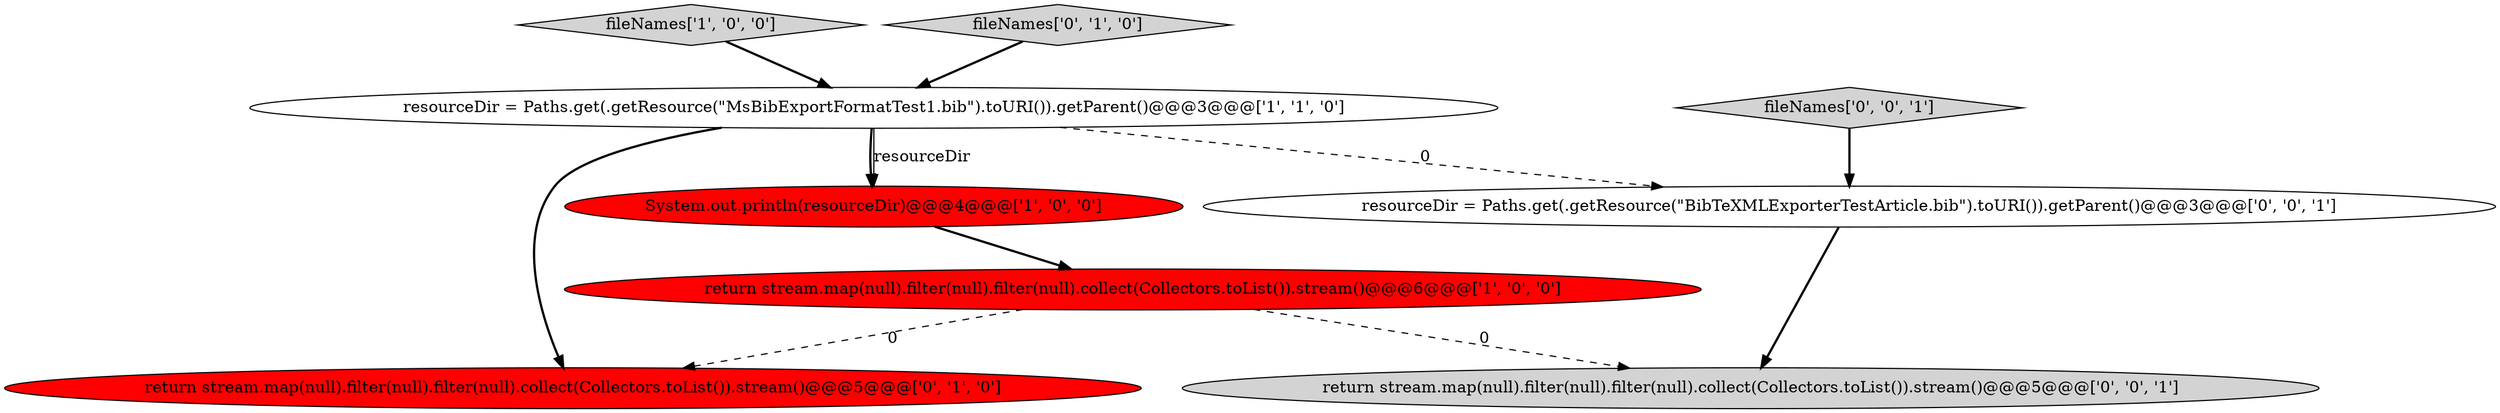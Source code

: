 digraph {
5 [style = filled, label = "return stream.map(null).filter(null).filter(null).collect(Collectors.toList()).stream()@@@5@@@['0', '1', '0']", fillcolor = red, shape = ellipse image = "AAA1AAABBB2BBB"];
3 [style = filled, label = "fileNames['1', '0', '0']", fillcolor = lightgray, shape = diamond image = "AAA0AAABBB1BBB"];
6 [style = filled, label = "resourceDir = Paths.get(.getResource(\"BibTeXMLExporterTestArticle.bib\").toURI()).getParent()@@@3@@@['0', '0', '1']", fillcolor = white, shape = ellipse image = "AAA0AAABBB3BBB"];
2 [style = filled, label = "return stream.map(null).filter(null).filter(null).collect(Collectors.toList()).stream()@@@6@@@['1', '0', '0']", fillcolor = red, shape = ellipse image = "AAA1AAABBB1BBB"];
1 [style = filled, label = "System.out.println(resourceDir)@@@4@@@['1', '0', '0']", fillcolor = red, shape = ellipse image = "AAA1AAABBB1BBB"];
0 [style = filled, label = "resourceDir = Paths.get(.getResource(\"MsBibExportFormatTest1.bib\").toURI()).getParent()@@@3@@@['1', '1', '0']", fillcolor = white, shape = ellipse image = "AAA0AAABBB1BBB"];
4 [style = filled, label = "fileNames['0', '1', '0']", fillcolor = lightgray, shape = diamond image = "AAA0AAABBB2BBB"];
7 [style = filled, label = "return stream.map(null).filter(null).filter(null).collect(Collectors.toList()).stream()@@@5@@@['0', '0', '1']", fillcolor = lightgray, shape = ellipse image = "AAA0AAABBB3BBB"];
8 [style = filled, label = "fileNames['0', '0', '1']", fillcolor = lightgray, shape = diamond image = "AAA0AAABBB3BBB"];
2->5 [style = dashed, label="0"];
1->2 [style = bold, label=""];
8->6 [style = bold, label=""];
0->6 [style = dashed, label="0"];
0->1 [style = solid, label="resourceDir"];
6->7 [style = bold, label=""];
2->7 [style = dashed, label="0"];
0->1 [style = bold, label=""];
3->0 [style = bold, label=""];
4->0 [style = bold, label=""];
0->5 [style = bold, label=""];
}
